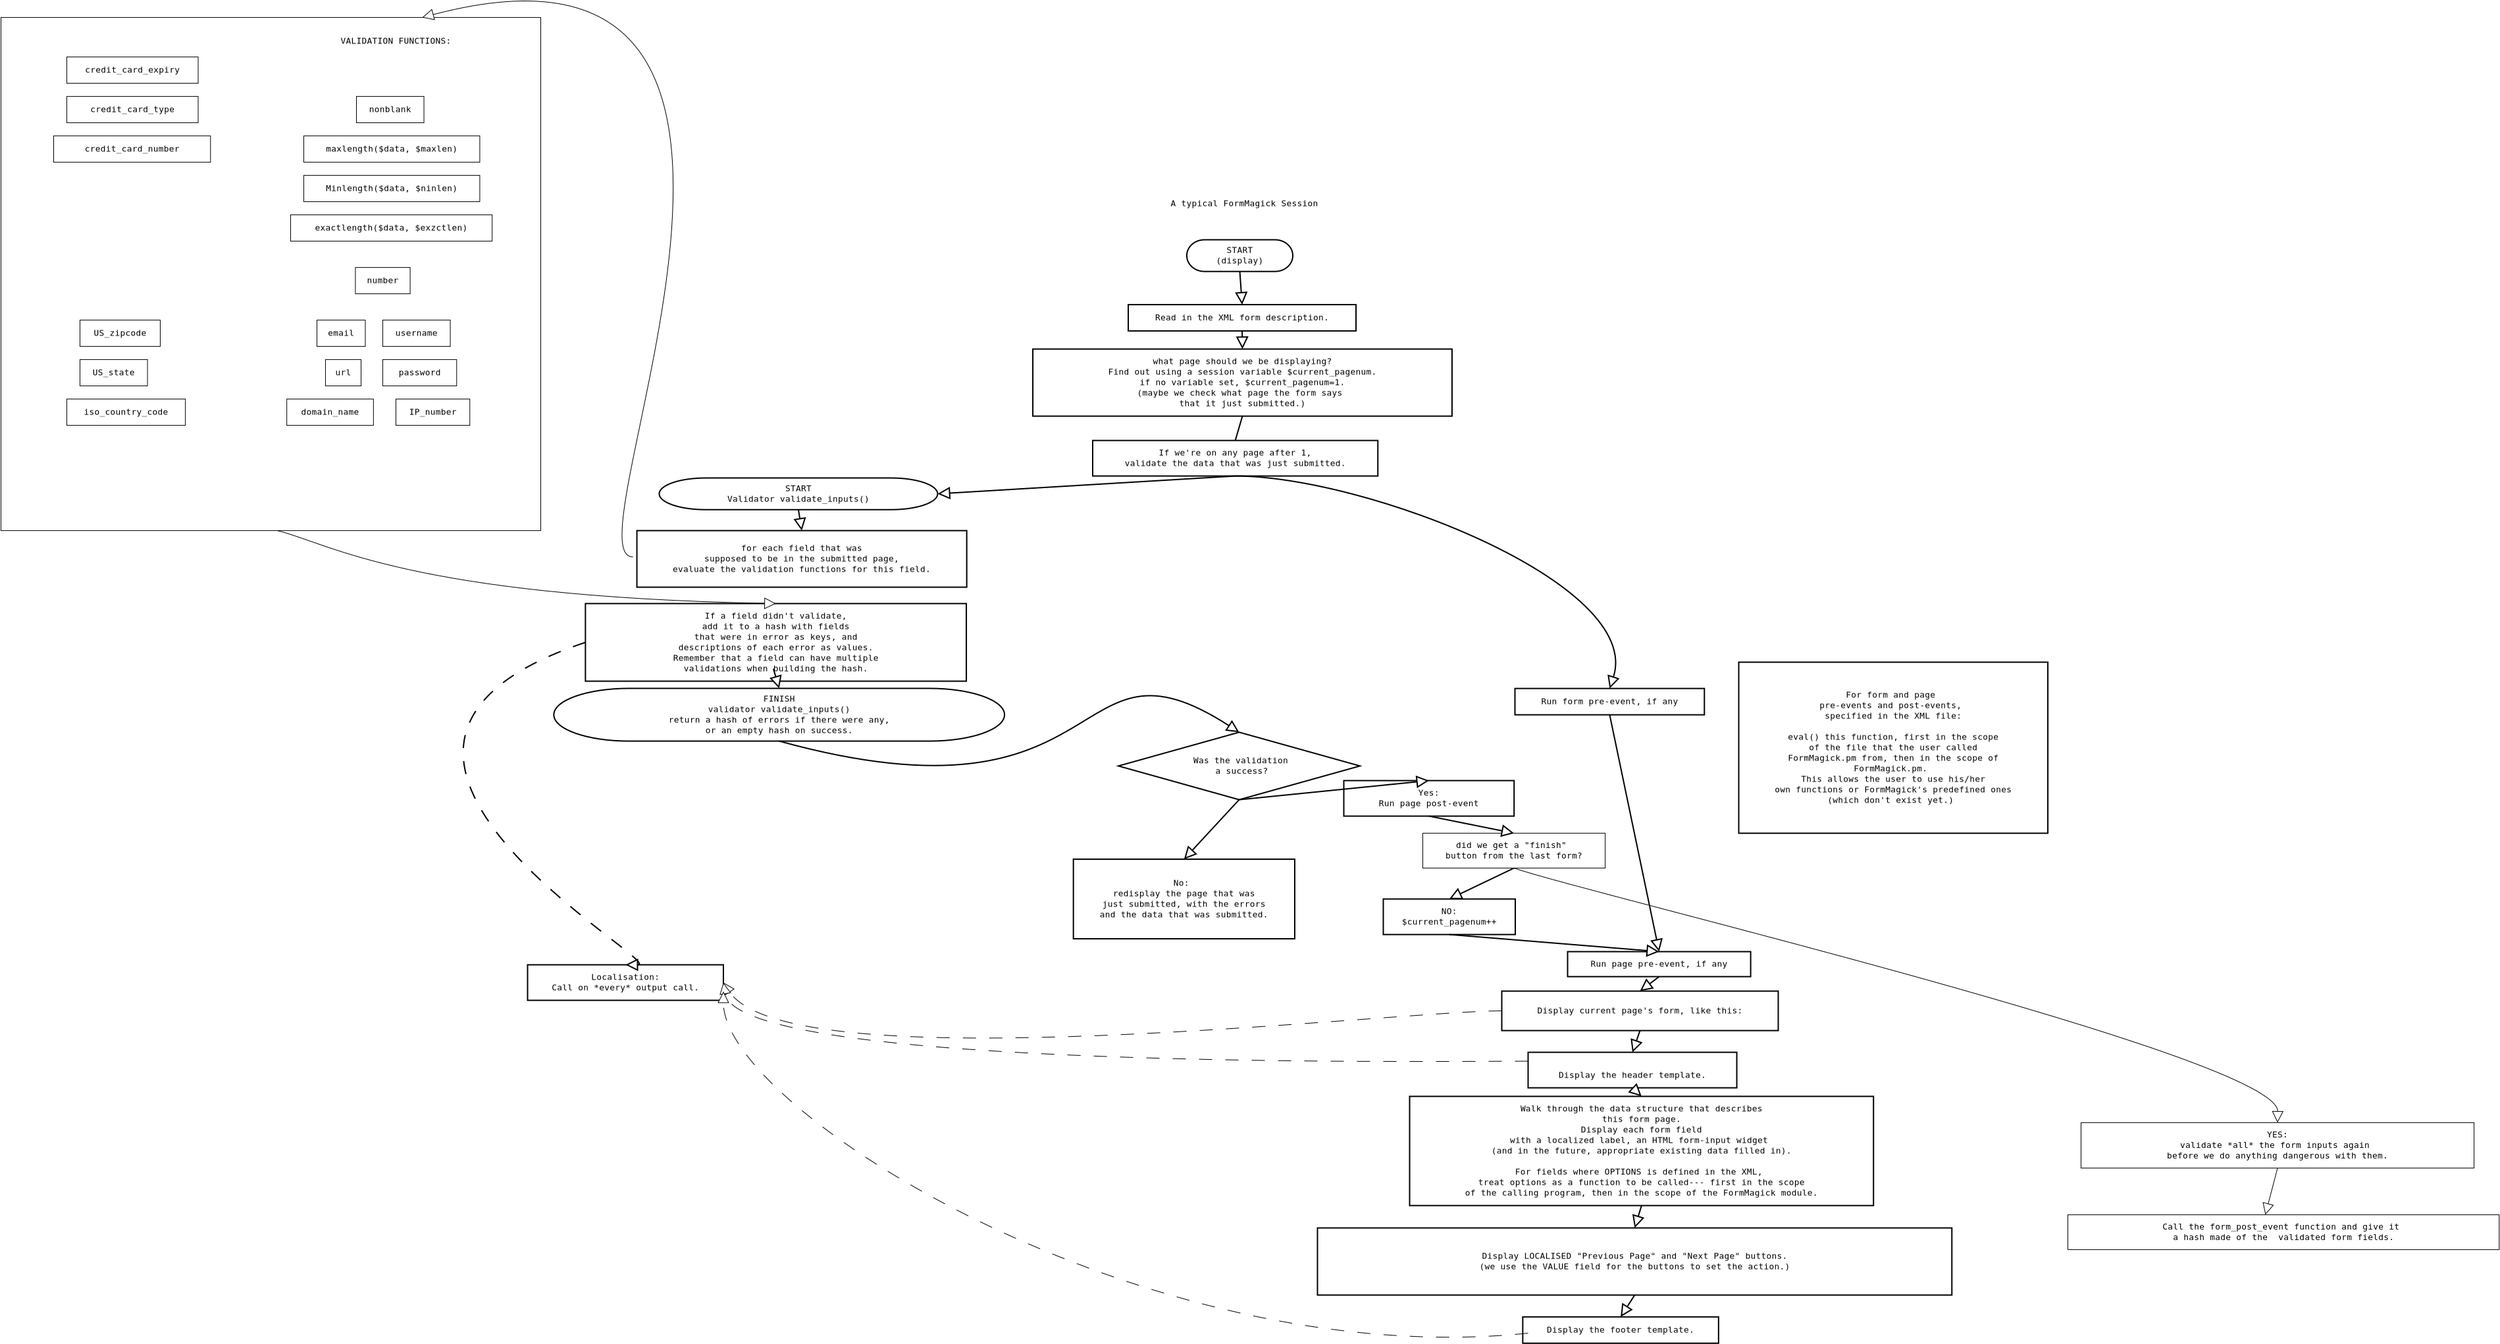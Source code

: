 <?xml version="1.0"?>
<diagram xmlns:dia="http://www.lysator.liu.se/~alla/dia/">
  <diagramdata>
    <attribute name="background">
      <color val="#ffffff"/>
    </attribute>
    <attribute name="paper">
      <composite type="paper">
        <attribute name="name">
          <string>#A4#</string>
        </attribute>
        <attribute name="tmargin">
          <real val="2.82"/>
        </attribute>
        <attribute name="bmargin">
          <real val="2.82"/>
        </attribute>
        <attribute name="lmargin">
          <real val="2.82"/>
        </attribute>
        <attribute name="rmargin">
          <real val="2.82"/>
        </attribute>
        <attribute name="is_portrait">
          <boolean val="true"/>
        </attribute>
        <attribute name="scaling">
          <real val="1"/>
        </attribute>
        <attribute name="fitto">
          <boolean val="false"/>
        </attribute>
      </composite>
    </attribute>
    <attribute name="grid">
      <composite type="grid">
        <attribute name="width_x">
          <real val="1"/>
        </attribute>
        <attribute name="width_y">
          <real val="1"/>
        </attribute>
        <attribute name="visible_x">
          <int val="1"/>
        </attribute>
        <attribute name="visible_y">
          <int val="1"/>
        </attribute>
      </composite>
    </attribute>
    <attribute name="guides">
      <composite type="guides">
        <attribute name="hguides"/>
        <attribute name="vguides"/>
      </composite>
    </attribute>
  </diagramdata>
  <layer name="Background" visible="true">
    <object type="Standard - Box" version="0" id="O0">
      <attribute name="obj_pos">
        <point val="-85,-19"/>
      </attribute>
      <attribute name="obj_bb">
        <rectangle val="-85.025,-19.025;-43.975,20.025"/>
      </attribute>
      <attribute name="elem_corner">
        <point val="-85,-19"/>
      </attribute>
      <attribute name="elem_width">
        <real val="41"/>
      </attribute>
      <attribute name="elem_height">
        <real val="39"/>
      </attribute>
      <attribute name="border_width">
        <real val="0.05"/>
      </attribute>
      <attribute name="show_background">
        <boolean val="true"/>
      </attribute>
    </object>
    <object type="Flowchart - Diamond" version="0" id="O1">
      <attribute name="obj_pos">
        <point val="-0.124,35.325"/>
      </attribute>
      <attribute name="obj_bb">
        <rectangle val="-0.174,35.276;18.274,40.502"/>
      </attribute>
      <attribute name="elem_corner">
        <point val="-0.124,35.325"/>
      </attribute>
      <attribute name="elem_width">
        <real val="18.348"/>
      </attribute>
      <attribute name="elem_height">
        <real val="5.127"/>
      </attribute>
      <attribute name="show_background">
        <boolean val="true"/>
      </attribute>
      <attribute name="padding">
        <real val="0.354"/>
      </attribute>
      <attribute name="text">
        <composite type="text">
          <attribute name="string">
            <string>#Was the validation
 a success?#</string>
          </attribute>
          <attribute name="font">
            <font name="Courier"/>
          </attribute>
          <attribute name="height">
            <real val="0.8"/>
          </attribute>
          <attribute name="pos">
            <point val="9.05,37.684"/>
          </attribute>
          <attribute name="color">
            <color val="#000000"/>
          </attribute>
          <attribute name="alignment">
            <enum val="1"/>
          </attribute>
        </composite>
      </attribute>
    </object>
    <object type="Standard - Text" version="0" id="O2">
      <attribute name="obj_pos">
        <point val="9.45,-4.65"/>
      </attribute>
      <attribute name="obj_bb">
        <rectangle val="2.563,-5.245;16.337,-4.445"/>
      </attribute>
      <attribute name="text">
        <composite type="text">
          <attribute name="string">
            <string>#A typical FormMagick Session#</string>
          </attribute>
          <attribute name="font">
            <font name="Courier"/>
          </attribute>
          <attribute name="height">
            <real val="0.8"/>
          </attribute>
          <attribute name="pos">
            <point val="9.45,-4.65"/>
          </attribute>
          <attribute name="color">
            <color val="#000000"/>
          </attribute>
          <attribute name="alignment">
            <enum val="1"/>
          </attribute>
        </composite>
      </attribute>
    </object>
    <object type="Flowchart - Terminal" version="0" id="O3">
      <attribute name="obj_pos">
        <point val="5.072,-2.104"/>
      </attribute>
      <attribute name="obj_bb">
        <rectangle val="5.022,-2.154;13.178,0.354"/>
      </attribute>
      <attribute name="elem_corner">
        <point val="5.072,-2.104"/>
      </attribute>
      <attribute name="elem_width">
        <real val="8.055"/>
      </attribute>
      <attribute name="elem_height">
        <real val="2.407"/>
      </attribute>
      <attribute name="show_background">
        <boolean val="true"/>
      </attribute>
      <attribute name="flip_horizontal">
        <boolean val="false"/>
      </attribute>
      <attribute name="flip_vertical">
        <boolean val="false"/>
      </attribute>
      <attribute name="padding">
        <real val="0.354"/>
      </attribute>
      <attribute name="text">
        <composite type="text">
          <attribute name="string">
            <string>#START
(display)#</string>
          </attribute>
          <attribute name="font">
            <font name="Courier"/>
          </attribute>
          <attribute name="height">
            <real val="0.8"/>
          </attribute>
          <attribute name="pos">
            <point val="9.1,-1.105"/>
          </attribute>
          <attribute name="color">
            <color val="#000000"/>
          </attribute>
          <attribute name="alignment">
            <enum val="1"/>
          </attribute>
        </composite>
      </attribute>
    </object>
    <object type="Flowchart - Box" version="0" id="O4">
      <attribute name="obj_pos">
        <point val="-6.621,6.2"/>
      </attribute>
      <attribute name="obj_bb">
        <rectangle val="-6.671,6.15;25.271,11.35"/>
      </attribute>
      <attribute name="elem_corner">
        <point val="-6.621,6.2"/>
      </attribute>
      <attribute name="elem_width">
        <real val="31.842"/>
      </attribute>
      <attribute name="elem_height">
        <real val="5.1"/>
      </attribute>
      <attribute name="show_background">
        <boolean val="true"/>
      </attribute>
      <attribute name="padding">
        <real val="0.5"/>
      </attribute>
      <attribute name="text">
        <composite type="text">
          <attribute name="string">
            <string>#what page should we be displaying?
Find out using a session variable $current_pagenum.
if no variable set, $current_pagenum=1.
(maybe we check what page the form says 
that it just submitted.)#</string>
          </attribute>
          <attribute name="font">
            <font name="Courier"/>
          </attribute>
          <attribute name="height">
            <real val="0.8"/>
          </attribute>
          <attribute name="pos">
            <point val="9.3,7.345"/>
          </attribute>
          <attribute name="color">
            <color val="#000000"/>
          </attribute>
          <attribute name="alignment">
            <enum val="1"/>
          </attribute>
        </composite>
      </attribute>
    </object>
    <object type="Flowchart - Box" version="0" id="O5">
      <attribute name="obj_pos">
        <point val="22,63"/>
      </attribute>
      <attribute name="obj_bb">
        <rectangle val="21.95,62.95;57.286,71.35"/>
      </attribute>
      <attribute name="elem_corner">
        <point val="22,63"/>
      </attribute>
      <attribute name="elem_width">
        <real val="35.236"/>
      </attribute>
      <attribute name="elem_height">
        <real val="8.3"/>
      </attribute>
      <attribute name="show_background">
        <boolean val="true"/>
      </attribute>
      <attribute name="padding">
        <real val="0.5"/>
      </attribute>
      <attribute name="text">
        <composite type="text">
          <attribute name="string">
            <string>#Walk through the data structure that describes
this form page.
Display each form field
with a localized label, an HTML form-input widget 
(and in the future, appropriate existing data filled in).

For fields where OPTIONS is defined in the XML, 
treat options as a function to be called--- first in the scope
of the calling program, then in the scope of the FormMagick module.#</string>
          </attribute>
          <attribute name="font">
            <font name="Courier"/>
          </attribute>
          <attribute name="height">
            <real val="0.8"/>
          </attribute>
          <attribute name="pos">
            <point val="39.618,64.145"/>
          </attribute>
          <attribute name="color">
            <color val="#000000"/>
          </attribute>
          <attribute name="alignment">
            <enum val="1"/>
          </attribute>
        </composite>
      </attribute>
    </object>
    <object type="Standard - Line" version="0" id="O6">
      <attribute name="obj_pos">
        <point val="9.3,11.3"/>
      </attribute>
      <attribute name="obj_bb">
        <rectangle val="8.706,11.25;9.35,13.2"/>
      </attribute>
      <attribute name="conn_endpoints">
        <point val="9.3,11.3"/>
        <point val="8.756,13.15"/>
      </attribute>
      <attribute name="numcp">
        <int val="1"/>
      </attribute>
      <connections>
        <connection handle="0" to="O4" connection="13"/>
        <connection handle="1" to="O7" connection="2"/>
      </connections>
    </object>
    <object type="Flowchart - Box" version="0" id="O7">
      <attribute name="obj_pos">
        <point val="-2.075,13.15"/>
      </attribute>
      <attribute name="obj_bb">
        <rectangle val="-2.125,13.1;19.637,15.9"/>
      </attribute>
      <attribute name="elem_corner">
        <point val="-2.075,13.15"/>
      </attribute>
      <attribute name="elem_width">
        <real val="21.662"/>
      </attribute>
      <attribute name="elem_height">
        <real val="2.7"/>
      </attribute>
      <attribute name="show_background">
        <boolean val="true"/>
      </attribute>
      <attribute name="padding">
        <real val="0.5"/>
      </attribute>
      <attribute name="text">
        <composite type="text">
          <attribute name="string">
            <string>#If we&apos;re on any page after 1,
validate the data that was just submitted.#</string>
          </attribute>
          <attribute name="font">
            <font name="Courier"/>
          </attribute>
          <attribute name="height">
            <real val="0.8"/>
          </attribute>
          <attribute name="pos">
            <point val="8.756,14.295"/>
          </attribute>
          <attribute name="color">
            <color val="#000000"/>
          </attribute>
          <attribute name="alignment">
            <enum val="1"/>
          </attribute>
        </composite>
      </attribute>
    </object>
    <object type="Standard - Line" version="0" id="O8">
      <attribute name="obj_pos">
        <point val="8.756,15.85"/>
      </attribute>
      <attribute name="obj_bb">
        <rectangle val="-14.705,15;9.606,18.054"/>
      </attribute>
      <attribute name="conn_endpoints">
        <point val="8.756,15.85"/>
        <point val="-13.855,17.204"/>
      </attribute>
      <attribute name="numcp">
        <int val="1"/>
      </attribute>
      <attribute name="end_arrow">
        <enum val="2"/>
      </attribute>
      <attribute name="end_arrow_length">
        <real val="0.8"/>
      </attribute>
      <attribute name="end_arrow_width">
        <real val="0.8"/>
      </attribute>
      <connections>
        <connection handle="0" to="O7" connection="13"/>
        <connection handle="1" to="O10" connection="10"/>
      </connections>
    </object>
    <object type="Flowchart - Box" version="0" id="O9">
      <attribute name="obj_pos">
        <point val="-36.697,20"/>
      </attribute>
      <attribute name="obj_bb">
        <rectangle val="-36.747,19.95;-11.592,24.35"/>
      </attribute>
      <attribute name="elem_corner">
        <point val="-36.697,20"/>
      </attribute>
      <attribute name="elem_width">
        <real val="25.055"/>
      </attribute>
      <attribute name="elem_height">
        <real val="4.3"/>
      </attribute>
      <attribute name="show_background">
        <boolean val="true"/>
      </attribute>
      <attribute name="padding">
        <real val="0.5"/>
      </attribute>
      <attribute name="text">
        <composite type="text">
          <attribute name="string">
            <string>#for each field that was
supposed to be in the submitted page,
evaluate the validation functions for this field.#</string>
          </attribute>
          <attribute name="font">
            <font name="Courier"/>
          </attribute>
          <attribute name="height">
            <real val="0.8"/>
          </attribute>
          <attribute name="pos">
            <point val="-24.169,21.545"/>
          </attribute>
          <attribute name="color">
            <color val="#000000"/>
          </attribute>
          <attribute name="alignment">
            <enum val="1"/>
          </attribute>
        </composite>
      </attribute>
    </object>
    <object type="Flowchart - Terminal" version="0" id="O10">
      <attribute name="obj_pos">
        <point val="-35,16"/>
      </attribute>
      <attribute name="obj_bb">
        <rectangle val="-35.05,15.95;-13.805,18.457"/>
      </attribute>
      <attribute name="elem_corner">
        <point val="-35,16"/>
      </attribute>
      <attribute name="elem_width">
        <real val="21.145"/>
      </attribute>
      <attribute name="elem_height">
        <real val="2.407"/>
      </attribute>
      <attribute name="show_background">
        <boolean val="true"/>
      </attribute>
      <attribute name="flip_horizontal">
        <boolean val="false"/>
      </attribute>
      <attribute name="flip_vertical">
        <boolean val="false"/>
      </attribute>
      <attribute name="padding">
        <real val="0.354"/>
      </attribute>
      <attribute name="text">
        <composite type="text">
          <attribute name="string">
            <string>#START
Validator validate_inputs()#</string>
          </attribute>
          <attribute name="font">
            <font name="Courier"/>
          </attribute>
          <attribute name="height">
            <real val="0.8"/>
          </attribute>
          <attribute name="pos">
            <point val="-24.427,16.998"/>
          </attribute>
          <attribute name="color">
            <color val="#000000"/>
          </attribute>
          <attribute name="alignment">
            <enum val="1"/>
          </attribute>
        </composite>
      </attribute>
    </object>
    <object type="Flowchart - Box" version="0" id="O11">
      <attribute name="obj_pos">
        <point val="-40.606,25.545"/>
      </attribute>
      <attribute name="obj_bb">
        <rectangle val="-40.656,25.495;-11.622,31.495"/>
      </attribute>
      <attribute name="elem_corner">
        <point val="-40.606,25.545"/>
      </attribute>
      <attribute name="elem_width">
        <real val="28.934"/>
      </attribute>
      <attribute name="elem_height">
        <real val="5.9"/>
      </attribute>
      <attribute name="show_background">
        <boolean val="true"/>
      </attribute>
      <attribute name="padding">
        <real val="0.5"/>
      </attribute>
      <attribute name="text">
        <composite type="text">
          <attribute name="string">
            <string>#If a field didn&apos;t validate,
add it to a hash with fields
that were in error as keys, and
descriptions of each error as values.
Remember that a field can have multiple
validations when building the hash.#</string>
          </attribute>
          <attribute name="font">
            <font name="Courier"/>
          </attribute>
          <attribute name="height">
            <real val="0.8"/>
          </attribute>
          <attribute name="pos">
            <point val="-26.139,26.69"/>
          </attribute>
          <attribute name="color">
            <color val="#000000"/>
          </attribute>
          <attribute name="alignment">
            <enum val="1"/>
          </attribute>
        </composite>
      </attribute>
    </object>
    <object type="Flowchart - Terminal" version="0" id="O12">
      <attribute name="obj_pos">
        <point val="-43.006,31.992"/>
      </attribute>
      <attribute name="obj_bb">
        <rectangle val="-43.056,31.942;-8.722,36.049"/>
      </attribute>
      <attribute name="elem_corner">
        <point val="-43.006,31.992"/>
      </attribute>
      <attribute name="elem_width">
        <real val="34.235"/>
      </attribute>
      <attribute name="elem_height">
        <real val="4.007"/>
      </attribute>
      <attribute name="show_background">
        <boolean val="true"/>
      </attribute>
      <attribute name="flip_horizontal">
        <boolean val="false"/>
      </attribute>
      <attribute name="flip_vertical">
        <boolean val="false"/>
      </attribute>
      <attribute name="padding">
        <real val="0.354"/>
      </attribute>
      <attribute name="text">
        <composite type="text">
          <attribute name="string">
            <string>#FINISH
validator validate_inputs()
return a hash of errors if there were any,
or an empty hash on success.#</string>
          </attribute>
          <attribute name="font">
            <font name="Courier"/>
          </attribute>
          <attribute name="height">
            <real val="0.8"/>
          </attribute>
          <attribute name="pos">
            <point val="-25.889,32.99"/>
          </attribute>
          <attribute name="color">
            <color val="#000000"/>
          </attribute>
          <attribute name="alignment">
            <enum val="1"/>
          </attribute>
        </composite>
      </attribute>
    </object>
    <object type="Standard - Line" version="0" id="O13">
      <attribute name="obj_pos">
        <point val="-24.427,18.407"/>
      </attribute>
      <attribute name="obj_bb">
        <rectangle val="-25.277,17.557;-23.319,20.85"/>
      </attribute>
      <attribute name="conn_endpoints">
        <point val="-24.427,18.407"/>
        <point val="-24.169,20"/>
      </attribute>
      <attribute name="numcp">
        <int val="1"/>
      </attribute>
      <attribute name="end_arrow">
        <enum val="2"/>
      </attribute>
      <attribute name="end_arrow_length">
        <real val="0.8"/>
      </attribute>
      <attribute name="end_arrow_width">
        <real val="0.8"/>
      </attribute>
      <connections>
        <connection handle="0" to="O10" connection="14"/>
        <connection handle="1" to="O9" connection="2"/>
      </connections>
    </object>
    <object type="Standard - Line" version="0" id="O14">
      <attribute name="obj_pos">
        <point val="-26.327,30.499"/>
      </attribute>
      <attribute name="obj_bb">
        <rectangle val="-27.177,29.649;-25.039,32.842"/>
      </attribute>
      <attribute name="conn_endpoints">
        <point val="-26.327,30.499"/>
        <point val="-25.889,31.992"/>
      </attribute>
      <attribute name="numcp">
        <int val="1"/>
      </attribute>
      <attribute name="end_arrow">
        <enum val="2"/>
      </attribute>
      <attribute name="end_arrow_length">
        <real val="0.8"/>
      </attribute>
      <attribute name="end_arrow_width">
        <real val="0.8"/>
      </attribute>
      <connections>
        <connection handle="1" to="O12" connection="2"/>
      </connections>
    </object>
    <object type="Standard - BezierLine" version="0" id="O15">
      <attribute name="obj_pos">
        <point val="-25.889,35.999"/>
      </attribute>
      <attribute name="obj_bb">
        <rectangle val="-26.739,25.931;9.9,43.999"/>
      </attribute>
      <attribute name="bez_points">
        <point val="-25.889,35.999"/>
        <point val="0.044,43.149"/>
        <point val="-4.171,26.782"/>
        <point val="9.05,35.325"/>
      </attribute>
      <attribute name="corner_types">
        <enum val="0"/>
        <enum val="0"/>
      </attribute>
      <attribute name="end_arrow">
        <enum val="2"/>
      </attribute>
      <attribute name="end_arrow_length">
        <real val="0.8"/>
      </attribute>
      <attribute name="end_arrow_width">
        <real val="0.8"/>
      </attribute>
      <connections>
        <connection handle="0" to="O12" connection="14"/>
        <connection handle="3" to="O1" connection="0"/>
      </connections>
    </object>
    <object type="Standard - Line" version="0" id="O16">
      <attribute name="obj_pos">
        <point val="9.05,40.452"/>
      </attribute>
      <attribute name="obj_bb">
        <rectangle val="4.016,39.602;9.9,45.823"/>
      </attribute>
      <attribute name="conn_endpoints">
        <point val="9.05,40.452"/>
        <point val="4.866,44.973"/>
      </attribute>
      <attribute name="numcp">
        <int val="1"/>
      </attribute>
      <attribute name="end_arrow">
        <enum val="2"/>
      </attribute>
      <attribute name="end_arrow_length">
        <real val="0.8"/>
      </attribute>
      <attribute name="end_arrow_width">
        <real val="0.8"/>
      </attribute>
      <connections>
        <connection handle="0" to="O1" connection="8"/>
        <connection handle="1" to="O17" connection="2"/>
      </connections>
    </object>
    <object type="Flowchart - Box" version="0" id="O17">
      <attribute name="obj_pos">
        <point val="-3.541,44.973"/>
      </attribute>
      <attribute name="obj_bb">
        <rectangle val="-3.591,44.923;13.322,51.073"/>
      </attribute>
      <attribute name="elem_corner">
        <point val="-3.541,44.973"/>
      </attribute>
      <attribute name="elem_width">
        <real val="16.814"/>
      </attribute>
      <attribute name="elem_height">
        <real val="6.05"/>
      </attribute>
      <attribute name="show_background">
        <boolean val="true"/>
      </attribute>
      <attribute name="padding">
        <real val="0.5"/>
      </attribute>
      <attribute name="text">
        <composite type="text">
          <attribute name="string">
            <string>#No: 
redisplay the page that was
just submitted, with the errors
and the data that was submitted.#</string>
          </attribute>
          <attribute name="font">
            <font name="Courier"/>
          </attribute>
          <attribute name="height">
            <real val="0.8"/>
          </attribute>
          <attribute name="pos">
            <point val="4.866,46.993"/>
          </attribute>
          <attribute name="color">
            <color val="#000000"/>
          </attribute>
          <attribute name="alignment">
            <enum val="1"/>
          </attribute>
        </composite>
      </attribute>
    </object>
    <object type="Flowchart - Box" version="0" id="O18">
      <attribute name="obj_pos">
        <point val="17,39"/>
      </attribute>
      <attribute name="obj_bb">
        <rectangle val="16.95,38.95;29.985,41.75"/>
      </attribute>
      <attribute name="elem_corner">
        <point val="17,39"/>
      </attribute>
      <attribute name="elem_width">
        <real val="12.935"/>
      </attribute>
      <attribute name="elem_height">
        <real val="2.7"/>
      </attribute>
      <attribute name="show_background">
        <boolean val="true"/>
      </attribute>
      <attribute name="padding">
        <real val="0.5"/>
      </attribute>
      <attribute name="text">
        <composite type="text">
          <attribute name="string">
            <string>#Yes:
Run page post-event#</string>
          </attribute>
          <attribute name="font">
            <font name="Courier"/>
          </attribute>
          <attribute name="height">
            <real val="0.8"/>
          </attribute>
          <attribute name="pos">
            <point val="23.468,40.145"/>
          </attribute>
          <attribute name="color">
            <color val="#000000"/>
          </attribute>
          <attribute name="alignment">
            <enum val="1"/>
          </attribute>
        </composite>
      </attribute>
    </object>
    <object type="Flowchart - Box" version="0" id="O19">
      <attribute name="obj_pos">
        <point val="29,55"/>
      </attribute>
      <attribute name="obj_bb">
        <rectangle val="28.95,54.95;50.05,58.05"/>
      </attribute>
      <attribute name="elem_corner">
        <point val="29,55"/>
      </attribute>
      <attribute name="elem_width">
        <real val="21"/>
      </attribute>
      <attribute name="elem_height">
        <real val="3"/>
      </attribute>
      <attribute name="show_background">
        <boolean val="true"/>
      </attribute>
      <attribute name="padding">
        <real val="0.5"/>
      </attribute>
      <attribute name="text">
        <composite type="text">
          <attribute name="string">
            <string>#Display current page&apos;s form, like this:#</string>
          </attribute>
          <attribute name="font">
            <font name="Courier"/>
          </attribute>
          <attribute name="height">
            <real val="0.8"/>
          </attribute>
          <attribute name="pos">
            <point val="39.5,56.695"/>
          </attribute>
          <attribute name="color">
            <color val="#000000"/>
          </attribute>
          <attribute name="alignment">
            <enum val="1"/>
          </attribute>
        </composite>
      </attribute>
    </object>
    <object type="Standard - Line" version="0" id="O20">
      <attribute name="obj_pos">
        <point val="9.05,40.452"/>
      </attribute>
      <attribute name="obj_bb">
        <rectangle val="8.2,38.15;24.318,41.302"/>
      </attribute>
      <attribute name="conn_endpoints">
        <point val="9.05,40.452"/>
        <point val="23.468,39"/>
      </attribute>
      <attribute name="numcp">
        <int val="1"/>
      </attribute>
      <attribute name="end_arrow">
        <enum val="2"/>
      </attribute>
      <attribute name="end_arrow_length">
        <real val="0.8"/>
      </attribute>
      <attribute name="end_arrow_width">
        <real val="0.8"/>
      </attribute>
      <connections>
        <connection handle="0" to="O1" connection="8"/>
        <connection handle="1" to="O18" connection="2"/>
      </connections>
    </object>
    <object type="Flowchart - Box" version="0" id="O21">
      <attribute name="obj_pos">
        <point val="0.629,2.825"/>
      </attribute>
      <attribute name="obj_bb">
        <rectangle val="0.579,2.775;17.977,4.875"/>
      </attribute>
      <attribute name="elem_corner">
        <point val="0.629,2.825"/>
      </attribute>
      <attribute name="elem_width">
        <real val="17.298"/>
      </attribute>
      <attribute name="elem_height">
        <real val="2"/>
      </attribute>
      <attribute name="show_background">
        <boolean val="true"/>
      </attribute>
      <attribute name="padding">
        <real val="0.5"/>
      </attribute>
      <attribute name="text">
        <composite type="text">
          <attribute name="string">
            <string>#Read in the XML form description.#</string>
          </attribute>
          <attribute name="font">
            <font name="Courier"/>
          </attribute>
          <attribute name="height">
            <real val="0.8"/>
          </attribute>
          <attribute name="pos">
            <point val="9.278,4.02"/>
          </attribute>
          <attribute name="color">
            <color val="#000000"/>
          </attribute>
          <attribute name="alignment">
            <enum val="1"/>
          </attribute>
        </composite>
      </attribute>
    </object>
    <object type="Standard - Line" version="0" id="O22">
      <attribute name="obj_pos">
        <point val="9.1,0.304"/>
      </attribute>
      <attribute name="obj_bb">
        <rectangle val="8.25,-0.546;10.128,3.675"/>
      </attribute>
      <attribute name="conn_endpoints">
        <point val="9.1,0.304"/>
        <point val="9.278,2.825"/>
      </attribute>
      <attribute name="numcp">
        <int val="1"/>
      </attribute>
      <attribute name="end_arrow">
        <enum val="2"/>
      </attribute>
      <attribute name="end_arrow_length">
        <real val="0.8"/>
      </attribute>
      <attribute name="end_arrow_width">
        <real val="0.8"/>
      </attribute>
      <connections>
        <connection handle="0" to="O3" connection="14"/>
        <connection handle="1" to="O21" connection="2"/>
      </connections>
    </object>
    <object type="Standard - Line" version="0" id="O23">
      <attribute name="obj_pos">
        <point val="9.278,4.825"/>
      </attribute>
      <attribute name="obj_bb">
        <rectangle val="8.428,3.975;10.15,7.05"/>
      </attribute>
      <attribute name="conn_endpoints">
        <point val="9.278,4.825"/>
        <point val="9.3,6.2"/>
      </attribute>
      <attribute name="numcp">
        <int val="1"/>
      </attribute>
      <attribute name="end_arrow">
        <enum val="2"/>
      </attribute>
      <attribute name="end_arrow_length">
        <real val="0.8"/>
      </attribute>
      <attribute name="end_arrow_width">
        <real val="0.8"/>
      </attribute>
      <connections>
        <connection handle="0" to="O21" connection="13"/>
        <connection handle="1" to="O4" connection="2"/>
      </connections>
    </object>
    <object type="Standard - BezierLine" version="0" id="O24">
      <attribute name="obj_pos">
        <point val="8.756,15.85"/>
      </attribute>
      <attribute name="obj_bb">
        <rectangle val="7.906,15;40.624,32.85"/>
      </attribute>
      <attribute name="bez_points">
        <point val="8.756,15.85"/>
        <point val="18.624,15.85"/>
        <point val="39.774,24.036"/>
        <point val="37.195,32"/>
      </attribute>
      <attribute name="corner_types">
        <enum val="0"/>
        <enum val="0"/>
      </attribute>
      <attribute name="end_arrow">
        <enum val="2"/>
      </attribute>
      <attribute name="end_arrow_length">
        <real val="0.8"/>
      </attribute>
      <attribute name="end_arrow_width">
        <real val="0.8"/>
      </attribute>
      <connections>
        <connection handle="0" to="O7" connection="13"/>
        <connection handle="3" to="O65" connection="2"/>
      </connections>
    </object>
    <object type="Standard - Line" version="0" id="O25">
      <attribute name="obj_pos">
        <point val="39.5,58"/>
      </attribute>
      <attribute name="obj_bb">
        <rectangle val="38.076,57.15;40.35,60.5"/>
      </attribute>
      <attribute name="conn_endpoints">
        <point val="39.5,58"/>
        <point val="38.926,59.65"/>
      </attribute>
      <attribute name="numcp">
        <int val="1"/>
      </attribute>
      <attribute name="end_arrow">
        <enum val="2"/>
      </attribute>
      <attribute name="end_arrow_length">
        <real val="0.8"/>
      </attribute>
      <attribute name="end_arrow_width">
        <real val="0.8"/>
      </attribute>
      <connections>
        <connection handle="0" to="O19" connection="13"/>
        <connection handle="1" to="O26" connection="2"/>
      </connections>
    </object>
    <object type="Flowchart - Box" version="0" id="O26">
      <attribute name="obj_pos">
        <point val="31,59.65"/>
      </attribute>
      <attribute name="obj_bb">
        <rectangle val="30.95,59.6;46.902,62.4"/>
      </attribute>
      <attribute name="elem_corner">
        <point val="31,59.65"/>
      </attribute>
      <attribute name="elem_width">
        <real val="15.852"/>
      </attribute>
      <attribute name="elem_height">
        <real val="2.7"/>
      </attribute>
      <attribute name="show_background">
        <boolean val="true"/>
      </attribute>
      <attribute name="padding">
        <real val="0.5"/>
      </attribute>
      <attribute name="text">
        <composite type="text">
          <attribute name="string">
            <string>#
Display the header template.#</string>
          </attribute>
          <attribute name="font">
            <font name="Courier"/>
          </attribute>
          <attribute name="height">
            <real val="0.8"/>
          </attribute>
          <attribute name="pos">
            <point val="38.926,60.795"/>
          </attribute>
          <attribute name="color">
            <color val="#000000"/>
          </attribute>
          <attribute name="alignment">
            <enum val="1"/>
          </attribute>
        </composite>
      </attribute>
    </object>
    <object type="Flowchart - Box" version="0" id="O27">
      <attribute name="obj_pos">
        <point val="30.593,79.761"/>
      </attribute>
      <attribute name="obj_bb">
        <rectangle val="30.543,79.711;45.518,81.811"/>
      </attribute>
      <attribute name="elem_corner">
        <point val="30.593,79.761"/>
      </attribute>
      <attribute name="elem_width">
        <real val="14.874"/>
      </attribute>
      <attribute name="elem_height">
        <real val="2"/>
      </attribute>
      <attribute name="show_background">
        <boolean val="true"/>
      </attribute>
      <attribute name="padding">
        <real val="0.5"/>
      </attribute>
      <attribute name="text">
        <composite type="text">
          <attribute name="string">
            <string>#Display the footer template.#</string>
          </attribute>
          <attribute name="font">
            <font name="Courier"/>
          </attribute>
          <attribute name="height">
            <real val="0.8"/>
          </attribute>
          <attribute name="pos">
            <point val="38.031,80.956"/>
          </attribute>
          <attribute name="color">
            <color val="#000000"/>
          </attribute>
          <attribute name="alignment">
            <enum val="1"/>
          </attribute>
        </composite>
      </attribute>
    </object>
    <object type="Standard - Line" version="0" id="O28">
      <attribute name="obj_pos">
        <point val="38.926,62.35"/>
      </attribute>
      <attribute name="obj_bb">
        <rectangle val="38.076,61.5;40.468,63.85"/>
      </attribute>
      <attribute name="conn_endpoints">
        <point val="38.926,62.35"/>
        <point val="39.618,63"/>
      </attribute>
      <attribute name="numcp">
        <int val="1"/>
      </attribute>
      <attribute name="end_arrow">
        <enum val="2"/>
      </attribute>
      <attribute name="end_arrow_length">
        <real val="0.8"/>
      </attribute>
      <attribute name="end_arrow_width">
        <real val="0.8"/>
      </attribute>
      <connections>
        <connection handle="0" to="O26" connection="13"/>
        <connection handle="1" to="O5" connection="2"/>
      </connections>
    </object>
    <object type="Standard - Line" version="0" id="O29">
      <attribute name="obj_pos">
        <point val="39.618,71.3"/>
      </attribute>
      <attribute name="obj_bb">
        <rectangle val="38.245,70.45;40.468,73.85"/>
      </attribute>
      <attribute name="conn_endpoints">
        <point val="39.618,71.3"/>
        <point val="39.095,73"/>
      </attribute>
      <attribute name="numcp">
        <int val="1"/>
      </attribute>
      <attribute name="end_arrow">
        <enum val="2"/>
      </attribute>
      <attribute name="end_arrow_length">
        <real val="0.8"/>
      </attribute>
      <attribute name="end_arrow_width">
        <real val="0.8"/>
      </attribute>
      <connections>
        <connection handle="0" to="O5" connection="13"/>
        <connection handle="1" to="O30" connection="2"/>
      </connections>
    </object>
    <object type="Flowchart - Box" version="0" id="O30">
      <attribute name="obj_pos">
        <point val="15,73"/>
      </attribute>
      <attribute name="obj_bb">
        <rectangle val="14.95,72.95;63.239,78.15"/>
      </attribute>
      <attribute name="elem_corner">
        <point val="15,73"/>
      </attribute>
      <attribute name="elem_width">
        <real val="48.189"/>
      </attribute>
      <attribute name="elem_height">
        <real val="5.1"/>
      </attribute>
      <attribute name="show_background">
        <boolean val="true"/>
      </attribute>
      <attribute name="padding">
        <real val="0.5"/>
      </attribute>
      <attribute name="text">
        <composite type="text">
          <attribute name="string">
            <string>#Display LOCALISED &quot;Previous Page&quot; and &quot;Next Page&quot; buttons.
(we use the VALUE field for the buttons to set the action.)#</string>
          </attribute>
          <attribute name="font">
            <font name="Courier"/>
          </attribute>
          <attribute name="height">
            <real val="0.8"/>
          </attribute>
          <attribute name="pos">
            <point val="39.095,75.345"/>
          </attribute>
          <attribute name="color">
            <color val="#000000"/>
          </attribute>
          <attribute name="alignment">
            <enum val="1"/>
          </attribute>
        </composite>
      </attribute>
    </object>
    <object type="Standard - Line" version="0" id="O31">
      <attribute name="obj_pos">
        <point val="39.095,78.1"/>
      </attribute>
      <attribute name="obj_bb">
        <rectangle val="37.181,77.25;39.945,80.611"/>
      </attribute>
      <attribute name="conn_endpoints">
        <point val="39.095,78.1"/>
        <point val="38.031,79.761"/>
      </attribute>
      <attribute name="numcp">
        <int val="1"/>
      </attribute>
      <attribute name="end_arrow">
        <enum val="2"/>
      </attribute>
      <attribute name="end_arrow_length">
        <real val="0.8"/>
      </attribute>
      <attribute name="end_arrow_width">
        <real val="0.8"/>
      </attribute>
      <connections>
        <connection handle="0" to="O30" connection="13"/>
        <connection handle="1" to="O27" connection="2"/>
      </connections>
    </object>
    <object type="Flowchart - Box" version="0" id="O32">
      <attribute name="obj_pos">
        <point val="-45,53"/>
      </attribute>
      <attribute name="obj_bb">
        <rectangle val="-45.05,52.95;-30.076,55.75"/>
      </attribute>
      <attribute name="elem_corner">
        <point val="-45,53"/>
      </attribute>
      <attribute name="elem_width">
        <real val="14.874"/>
      </attribute>
      <attribute name="elem_height">
        <real val="2.7"/>
      </attribute>
      <attribute name="show_background">
        <boolean val="true"/>
      </attribute>
      <attribute name="padding">
        <real val="0.5"/>
      </attribute>
      <attribute name="text">
        <composite type="text">
          <attribute name="string">
            <string>#Localisation:
Call on *every* output call.#</string>
          </attribute>
          <attribute name="font">
            <font name="Courier"/>
          </attribute>
          <attribute name="height">
            <real val="0.8"/>
          </attribute>
          <attribute name="pos">
            <point val="-37.563,54.145"/>
          </attribute>
          <attribute name="color">
            <color val="#000000"/>
          </attribute>
          <attribute name="alignment">
            <enum val="1"/>
          </attribute>
        </composite>
      </attribute>
    </object>
    <object type="Standard - Text" version="0" id="O33">
      <attribute name="obj_pos">
        <point val="-30.126,55.7"/>
      </attribute>
      <attribute name="obj_bb">
        <rectangle val="-30.126,55.105;-30.126,55.905"/>
      </attribute>
      <attribute name="text">
        <composite type="text">
          <attribute name="string">
            <string>##</string>
          </attribute>
          <attribute name="font">
            <font name="Courier"/>
          </attribute>
          <attribute name="height">
            <real val="0.8"/>
          </attribute>
          <attribute name="pos">
            <point val="-30.126,55.7"/>
          </attribute>
          <attribute name="color">
            <color val="#000000"/>
          </attribute>
          <attribute name="alignment">
            <enum val="1"/>
          </attribute>
        </composite>
      </attribute>
      <connections>
        <connection handle="0" to="O32" connection="15"/>
      </connections>
    </object>
    <object type="Standard - Text" version="0" id="O34">
      <attribute name="obj_pos">
        <point val="-20,1"/>
      </attribute>
      <attribute name="obj_bb">
        <rectangle val="-20,0.405;-20,1.205"/>
      </attribute>
      <attribute name="text">
        <composite type="text">
          <attribute name="string">
            <string>##</string>
          </attribute>
          <attribute name="font">
            <font name="Courier"/>
          </attribute>
          <attribute name="height">
            <real val="0.8"/>
          </attribute>
          <attribute name="pos">
            <point val="-20,1"/>
          </attribute>
          <attribute name="color">
            <color val="#000000"/>
          </attribute>
          <attribute name="alignment">
            <enum val="1"/>
          </attribute>
        </composite>
      </attribute>
    </object>
    <object type="Standard - BezierLine" version="0" id="O35">
      <attribute name="obj_pos">
        <point val="-40.606,28.495"/>
      </attribute>
      <attribute name="obj_bb">
        <rectangle val="-65.456,27.645;-33.351,53.85"/>
      </attribute>
      <attribute name="bez_points">
        <point val="-40.606,28.495"/>
        <point val="-64.606,36.495"/>
        <point val="-34.201,53"/>
        <point val="-37.563,53"/>
      </attribute>
      <attribute name="corner_types">
        <enum val="0"/>
        <enum val="0"/>
      </attribute>
      <attribute name="line_style">
        <enum val="1"/>
      </attribute>
      <attribute name="end_arrow">
        <enum val="2"/>
      </attribute>
      <attribute name="end_arrow_length">
        <real val="0.8"/>
      </attribute>
      <attribute name="end_arrow_width">
        <real val="0.8"/>
      </attribute>
      <connections>
        <connection handle="0" to="O11" connection="7"/>
        <connection handle="3" to="O32" connection="2"/>
      </connections>
    </object>
    <object type="Standard - BezierLine" version="0" id="O36">
      <attribute name="obj_pos">
        <point val="29,56.5"/>
      </attribute>
      <attribute name="obj_bb">
        <rectangle val="-30.951,53.525;29.825,62.825"/>
      </attribute>
      <attribute name="bez_points">
        <point val="29,56.5"/>
        <point val="20.7,56.5"/>
        <point val="-25,62"/>
        <point val="-30.126,54.35"/>
      </attribute>
      <attribute name="corner_types">
        <enum val="0"/>
        <enum val="0"/>
      </attribute>
      <attribute name="line_width">
        <real val="0.05"/>
      </attribute>
      <attribute name="line_style">
        <enum val="1"/>
      </attribute>
      <attribute name="end_arrow">
        <enum val="2"/>
      </attribute>
      <attribute name="end_arrow_length">
        <real val="0.8"/>
      </attribute>
      <attribute name="end_arrow_width">
        <real val="0.8"/>
      </attribute>
      <connections>
        <connection handle="0" to="O19" connection="7"/>
        <connection handle="3" to="O32" connection="8"/>
      </connections>
    </object>
    <object type="Standard - BezierLine" version="0" id="O37">
      <attribute name="obj_pos">
        <point val="31,60.325"/>
      </attribute>
      <attribute name="obj_bb">
        <rectangle val="-30.951,53.525;31.825,61.825"/>
      </attribute>
      <attribute name="bez_points">
        <point val="31,60.325"/>
        <point val="23.364,60.325"/>
        <point val="-29,61"/>
        <point val="-30.126,54.35"/>
      </attribute>
      <attribute name="corner_types">
        <enum val="0"/>
        <enum val="0"/>
      </attribute>
      <attribute name="line_width">
        <real val="0.05"/>
      </attribute>
      <attribute name="line_style">
        <enum val="1"/>
      </attribute>
      <attribute name="end_arrow">
        <enum val="2"/>
      </attribute>
      <attribute name="end_arrow_length">
        <real val="0.8"/>
      </attribute>
      <attribute name="end_arrow_width">
        <real val="0.8"/>
      </attribute>
      <connections>
        <connection handle="0" to="O26" connection="5"/>
        <connection handle="3" to="O32" connection="8"/>
      </connections>
    </object>
    <object type="Standard - BezierLine" version="0" id="O38">
      <attribute name="obj_pos">
        <point val="31,81"/>
      </attribute>
      <attribute name="obj_bb">
        <rectangle val="-30.951,54.2;31.825,84.825"/>
      </attribute>
      <attribute name="bez_points">
        <point val="31,81"/>
        <point val="2,84"/>
        <point val="-30.126,64.025"/>
        <point val="-30.126,55.025"/>
      </attribute>
      <attribute name="corner_types">
        <enum val="0"/>
        <enum val="0"/>
      </attribute>
      <attribute name="line_width">
        <real val="0.05"/>
      </attribute>
      <attribute name="line_style">
        <enum val="1"/>
      </attribute>
      <attribute name="end_arrow">
        <enum val="2"/>
      </attribute>
      <attribute name="end_arrow_length">
        <real val="0.8"/>
      </attribute>
      <attribute name="end_arrow_width">
        <real val="0.8"/>
      </attribute>
      <connections>
        <connection handle="3" to="O32" connection="10"/>
      </connections>
    </object>
    <object type="Standard - Text" version="0" id="O39">
      <attribute name="obj_pos">
        <point val="-55,-17"/>
      </attribute>
      <attribute name="obj_bb">
        <rectangle val="-60.19,-17.595;-49.81,-16.795"/>
      </attribute>
      <attribute name="text">
        <composite type="text">
          <attribute name="string">
            <string>#VALIDATION FUNCTIONS:#</string>
          </attribute>
          <attribute name="font">
            <font name="Courier"/>
          </attribute>
          <attribute name="height">
            <real val="0.8"/>
          </attribute>
          <attribute name="pos">
            <point val="-55,-17"/>
          </attribute>
          <attribute name="color">
            <color val="#000000"/>
          </attribute>
          <attribute name="alignment">
            <enum val="1"/>
          </attribute>
        </composite>
      </attribute>
    </object>
    <object type="Standard - BezierLine" version="0" id="O40">
      <attribute name="obj_pos">
        <point val="-37,22"/>
      </attribute>
      <attribute name="obj_bb">
        <rectangle val="-53.825,-28.825;-18.175,22.825"/>
      </attribute>
      <attribute name="bez_points">
        <point val="-37,22"/>
        <point val="-42.312,22"/>
        <point val="-19,-28"/>
        <point val="-53,-19"/>
      </attribute>
      <attribute name="corner_types">
        <enum val="0"/>
        <enum val="0"/>
      </attribute>
      <attribute name="line_width">
        <real val="0.05"/>
      </attribute>
      <attribute name="end_arrow">
        <enum val="2"/>
      </attribute>
      <attribute name="end_arrow_length">
        <real val="0.8"/>
      </attribute>
      <attribute name="end_arrow_width">
        <real val="0.8"/>
      </attribute>
    </object>
    <object type="Standard - BezierLine" version="0" id="O41">
      <attribute name="obj_pos">
        <point val="-64,20"/>
      </attribute>
      <attribute name="obj_bb">
        <rectangle val="-64.825,19.175;-25.314,26.37"/>
      </attribute>
      <attribute name="bez_points">
        <point val="-64,20"/>
        <point val="-60,21"/>
        <point val="-54,25"/>
        <point val="-26.139,25.545"/>
      </attribute>
      <attribute name="corner_types">
        <enum val="0"/>
        <enum val="0"/>
      </attribute>
      <attribute name="line_width">
        <real val="0.05"/>
      </attribute>
      <attribute name="end_arrow">
        <enum val="2"/>
      </attribute>
      <attribute name="end_arrow_length">
        <real val="0.8"/>
      </attribute>
      <attribute name="end_arrow_width">
        <real val="0.8"/>
      </attribute>
      <connections>
        <connection handle="3" to="O11" connection="2"/>
      </connections>
    </object>
    <object type="Flowchart - Box" version="0" id="O42">
      <attribute name="obj_pos">
        <point val="-62,-10"/>
      </attribute>
      <attribute name="obj_bb">
        <rectangle val="-62.025,-10.025;-48.605,-7.975"/>
      </attribute>
      <attribute name="elem_corner">
        <point val="-62,-10"/>
      </attribute>
      <attribute name="elem_width">
        <real val="13.37"/>
      </attribute>
      <attribute name="elem_height">
        <real val="2"/>
      </attribute>
      <attribute name="border_width">
        <real val="0.05"/>
      </attribute>
      <attribute name="show_background">
        <boolean val="true"/>
      </attribute>
      <attribute name="padding">
        <real val="0.5"/>
      </attribute>
      <attribute name="text">
        <composite type="text">
          <attribute name="string">
            <string>#maxlength($data, $maxlen)#</string>
          </attribute>
          <attribute name="font">
            <font name="Courier"/>
          </attribute>
          <attribute name="height">
            <real val="0.8"/>
          </attribute>
          <attribute name="pos">
            <point val="-55.315,-8.805"/>
          </attribute>
          <attribute name="color">
            <color val="#000000"/>
          </attribute>
          <attribute name="alignment">
            <enum val="1"/>
          </attribute>
        </composite>
      </attribute>
    </object>
    <object type="Flowchart - Box" version="0" id="O43">
      <attribute name="obj_pos">
        <point val="-62,-7"/>
      </attribute>
      <attribute name="obj_bb">
        <rectangle val="-62.025,-7.025;-48.605,-4.975"/>
      </attribute>
      <attribute name="elem_corner">
        <point val="-62,-7"/>
      </attribute>
      <attribute name="elem_width">
        <real val="13.37"/>
      </attribute>
      <attribute name="elem_height">
        <real val="2"/>
      </attribute>
      <attribute name="border_width">
        <real val="0.05"/>
      </attribute>
      <attribute name="show_background">
        <boolean val="true"/>
      </attribute>
      <attribute name="padding">
        <real val="0.5"/>
      </attribute>
      <attribute name="text">
        <composite type="text">
          <attribute name="string">
            <string>#Minlength($data, $ninlen)#</string>
          </attribute>
          <attribute name="font">
            <font name="Courier"/>
          </attribute>
          <attribute name="height">
            <real val="0.8"/>
          </attribute>
          <attribute name="pos">
            <point val="-55.315,-5.805"/>
          </attribute>
          <attribute name="color">
            <color val="#000000"/>
          </attribute>
          <attribute name="alignment">
            <enum val="1"/>
          </attribute>
        </composite>
      </attribute>
    </object>
    <object type="Flowchart - Box" version="0" id="O44">
      <attribute name="obj_pos">
        <point val="-63,-4"/>
      </attribute>
      <attribute name="obj_bb">
        <rectangle val="-63.025,-4.025;-47.666,-1.975"/>
      </attribute>
      <attribute name="elem_corner">
        <point val="-63,-4"/>
      </attribute>
      <attribute name="elem_width">
        <real val="15.309"/>
      </attribute>
      <attribute name="elem_height">
        <real val="2"/>
      </attribute>
      <attribute name="border_width">
        <real val="0.05"/>
      </attribute>
      <attribute name="show_background">
        <boolean val="true"/>
      </attribute>
      <attribute name="padding">
        <real val="0.5"/>
      </attribute>
      <attribute name="text">
        <composite type="text">
          <attribute name="string">
            <string>#exactlength($data, $exzctlen)#</string>
          </attribute>
          <attribute name="font">
            <font name="Courier"/>
          </attribute>
          <attribute name="height">
            <real val="0.8"/>
          </attribute>
          <attribute name="pos">
            <point val="-55.345,-2.805"/>
          </attribute>
          <attribute name="color">
            <color val="#000000"/>
          </attribute>
          <attribute name="alignment">
            <enum val="1"/>
          </attribute>
        </composite>
      </attribute>
    </object>
    <object type="Flowchart - Box" version="0" id="O45">
      <attribute name="obj_pos">
        <point val="-80,-16"/>
      </attribute>
      <attribute name="obj_bb">
        <rectangle val="-80.025,-16.025;-69.999,-13.975"/>
      </attribute>
      <attribute name="elem_corner">
        <point val="-80,-16"/>
      </attribute>
      <attribute name="elem_width">
        <real val="9.976"/>
      </attribute>
      <attribute name="elem_height">
        <real val="2"/>
      </attribute>
      <attribute name="border_width">
        <real val="0.05"/>
      </attribute>
      <attribute name="show_background">
        <boolean val="true"/>
      </attribute>
      <attribute name="padding">
        <real val="0.5"/>
      </attribute>
      <attribute name="text">
        <composite type="text">
          <attribute name="string">
            <string>#credit_card_expiry#</string>
          </attribute>
          <attribute name="font">
            <font name="Courier"/>
          </attribute>
          <attribute name="height">
            <real val="0.8"/>
          </attribute>
          <attribute name="pos">
            <point val="-75.012,-14.805"/>
          </attribute>
          <attribute name="color">
            <color val="#000000"/>
          </attribute>
          <attribute name="alignment">
            <enum val="1"/>
          </attribute>
        </composite>
      </attribute>
    </object>
    <object type="Flowchart - Box" version="0" id="O46">
      <attribute name="obj_pos">
        <point val="-80,-13"/>
      </attribute>
      <attribute name="obj_bb">
        <rectangle val="-80.025,-13.025;-69.999,-10.975"/>
      </attribute>
      <attribute name="elem_corner">
        <point val="-80,-13"/>
      </attribute>
      <attribute name="elem_width">
        <real val="9.976"/>
      </attribute>
      <attribute name="elem_height">
        <real val="2"/>
      </attribute>
      <attribute name="border_width">
        <real val="0.05"/>
      </attribute>
      <attribute name="show_background">
        <boolean val="true"/>
      </attribute>
      <attribute name="padding">
        <real val="0.5"/>
      </attribute>
      <attribute name="text">
        <composite type="text">
          <attribute name="string">
            <string>#credit_card_type#</string>
          </attribute>
          <attribute name="font">
            <font name="Courier"/>
          </attribute>
          <attribute name="height">
            <real val="0.8"/>
          </attribute>
          <attribute name="pos">
            <point val="-75.012,-11.805"/>
          </attribute>
          <attribute name="color">
            <color val="#000000"/>
          </attribute>
          <attribute name="alignment">
            <enum val="1"/>
          </attribute>
        </composite>
      </attribute>
    </object>
    <object type="Flowchart - Box" version="0" id="O47">
      <attribute name="obj_pos">
        <point val="-81,-10"/>
      </attribute>
      <attribute name="obj_bb">
        <rectangle val="-81.025,-10.025;-69.059,-7.975"/>
      </attribute>
      <attribute name="elem_corner">
        <point val="-81,-10"/>
      </attribute>
      <attribute name="elem_width">
        <real val="11.916"/>
      </attribute>
      <attribute name="elem_height">
        <real val="2"/>
      </attribute>
      <attribute name="border_width">
        <real val="0.05"/>
      </attribute>
      <attribute name="show_background">
        <boolean val="true"/>
      </attribute>
      <attribute name="padding">
        <real val="0.5"/>
      </attribute>
      <attribute name="text">
        <composite type="text">
          <attribute name="string">
            <string>#credit_card_number#</string>
          </attribute>
          <attribute name="font">
            <font name="Courier"/>
          </attribute>
          <attribute name="height">
            <real val="0.8"/>
          </attribute>
          <attribute name="pos">
            <point val="-75.042,-8.805"/>
          </attribute>
          <attribute name="color">
            <color val="#000000"/>
          </attribute>
          <attribute name="alignment">
            <enum val="1"/>
          </attribute>
        </composite>
      </attribute>
    </object>
    <object type="Flowchart - Box" version="0" id="O48">
      <attribute name="obj_pos">
        <point val="-58,-13"/>
      </attribute>
      <attribute name="obj_bb">
        <rectangle val="-58.025,-13.025;-52.847,-10.975"/>
      </attribute>
      <attribute name="elem_corner">
        <point val="-58,-13"/>
      </attribute>
      <attribute name="elem_width">
        <real val="5.128"/>
      </attribute>
      <attribute name="elem_height">
        <real val="2"/>
      </attribute>
      <attribute name="border_width">
        <real val="0.05"/>
      </attribute>
      <attribute name="show_background">
        <boolean val="true"/>
      </attribute>
      <attribute name="padding">
        <real val="0.5"/>
      </attribute>
      <attribute name="text">
        <composite type="text">
          <attribute name="string">
            <string>#nonblank#</string>
          </attribute>
          <attribute name="font">
            <font name="Courier"/>
          </attribute>
          <attribute name="height">
            <real val="0.8"/>
          </attribute>
          <attribute name="pos">
            <point val="-55.436,-11.805"/>
          </attribute>
          <attribute name="color">
            <color val="#000000"/>
          </attribute>
          <attribute name="alignment">
            <enum val="1"/>
          </attribute>
        </composite>
      </attribute>
    </object>
    <object type="Flowchart - Box" version="0" id="O49">
      <attribute name="obj_pos">
        <point val="-79,4"/>
      </attribute>
      <attribute name="obj_bb">
        <rectangle val="-79.025,3.975;-72.877,6.025"/>
      </attribute>
      <attribute name="elem_corner">
        <point val="-79,4"/>
      </attribute>
      <attribute name="elem_width">
        <real val="6.098"/>
      </attribute>
      <attribute name="elem_height">
        <real val="2"/>
      </attribute>
      <attribute name="border_width">
        <real val="0.05"/>
      </attribute>
      <attribute name="show_background">
        <boolean val="true"/>
      </attribute>
      <attribute name="padding">
        <real val="0.5"/>
      </attribute>
      <attribute name="text">
        <composite type="text">
          <attribute name="string">
            <string>#US_zipcode#</string>
          </attribute>
          <attribute name="font">
            <font name="Courier"/>
          </attribute>
          <attribute name="height">
            <real val="0.8"/>
          </attribute>
          <attribute name="pos">
            <point val="-75.951,5.195"/>
          </attribute>
          <attribute name="color">
            <color val="#000000"/>
          </attribute>
          <attribute name="alignment">
            <enum val="1"/>
          </attribute>
        </composite>
      </attribute>
    </object>
    <object type="Flowchart - Box" version="0" id="O50">
      <attribute name="obj_pos">
        <point val="-79,7"/>
      </attribute>
      <attribute name="obj_bb">
        <rectangle val="-79.025,6.975;-73.847,9.025"/>
      </attribute>
      <attribute name="elem_corner">
        <point val="-79,7"/>
      </attribute>
      <attribute name="elem_width">
        <real val="5.128"/>
      </attribute>
      <attribute name="elem_height">
        <real val="2"/>
      </attribute>
      <attribute name="border_width">
        <real val="0.05"/>
      </attribute>
      <attribute name="show_background">
        <boolean val="true"/>
      </attribute>
      <attribute name="padding">
        <real val="0.5"/>
      </attribute>
      <attribute name="text">
        <composite type="text">
          <attribute name="string">
            <string>#US_state#</string>
          </attribute>
          <attribute name="font">
            <font name="Courier"/>
          </attribute>
          <attribute name="height">
            <real val="0.8"/>
          </attribute>
          <attribute name="pos">
            <point val="-76.436,8.195"/>
          </attribute>
          <attribute name="color">
            <color val="#000000"/>
          </attribute>
          <attribute name="alignment">
            <enum val="1"/>
          </attribute>
        </composite>
      </attribute>
    </object>
    <object type="Flowchart - Box" version="0" id="O51">
      <attribute name="obj_pos">
        <point val="-61,4"/>
      </attribute>
      <attribute name="obj_bb">
        <rectangle val="-61.025,3.975;-57.301,6.025"/>
      </attribute>
      <attribute name="elem_corner">
        <point val="-61,4"/>
      </attribute>
      <attribute name="elem_width">
        <real val="3.674"/>
      </attribute>
      <attribute name="elem_height">
        <real val="2"/>
      </attribute>
      <attribute name="border_width">
        <real val="0.05"/>
      </attribute>
      <attribute name="show_background">
        <boolean val="true"/>
      </attribute>
      <attribute name="padding">
        <real val="0.5"/>
      </attribute>
      <attribute name="text">
        <composite type="text">
          <attribute name="string">
            <string>#email#</string>
          </attribute>
          <attribute name="font">
            <font name="Courier"/>
          </attribute>
          <attribute name="height">
            <real val="0.8"/>
          </attribute>
          <attribute name="pos">
            <point val="-59.163,5.195"/>
          </attribute>
          <attribute name="color">
            <color val="#000000"/>
          </attribute>
          <attribute name="alignment">
            <enum val="1"/>
          </attribute>
        </composite>
      </attribute>
    </object>
    <object type="Flowchart - Box" version="0" id="O52">
      <attribute name="obj_pos">
        <point val="-60.352,7"/>
      </attribute>
      <attribute name="obj_bb">
        <rectangle val="-60.377,6.975;-57.623,9.025"/>
      </attribute>
      <attribute name="elem_corner">
        <point val="-60.352,7"/>
      </attribute>
      <attribute name="elem_width">
        <real val="2.704"/>
      </attribute>
      <attribute name="elem_height">
        <real val="2"/>
      </attribute>
      <attribute name="border_width">
        <real val="0.05"/>
      </attribute>
      <attribute name="show_background">
        <boolean val="true"/>
      </attribute>
      <attribute name="padding">
        <real val="0.5"/>
      </attribute>
      <attribute name="text">
        <composite type="text">
          <attribute name="string">
            <string>#url#</string>
          </attribute>
          <attribute name="font">
            <font name="Courier"/>
          </attribute>
          <attribute name="height">
            <real val="0.8"/>
          </attribute>
          <attribute name="pos">
            <point val="-59,8.195"/>
          </attribute>
          <attribute name="color">
            <color val="#000000"/>
          </attribute>
          <attribute name="alignment">
            <enum val="1"/>
          </attribute>
        </composite>
      </attribute>
    </object>
    <object type="Flowchart - Box" version="0" id="O53">
      <attribute name="obj_pos">
        <point val="-63.291,10"/>
      </attribute>
      <attribute name="obj_bb">
        <rectangle val="-63.316,9.975;-56.684,12.025"/>
      </attribute>
      <attribute name="elem_corner">
        <point val="-63.291,10"/>
      </attribute>
      <attribute name="elem_width">
        <real val="6.583"/>
      </attribute>
      <attribute name="elem_height">
        <real val="2"/>
      </attribute>
      <attribute name="border_width">
        <real val="0.05"/>
      </attribute>
      <attribute name="show_background">
        <boolean val="true"/>
      </attribute>
      <attribute name="padding">
        <real val="0.5"/>
      </attribute>
      <attribute name="text">
        <composite type="text">
          <attribute name="string">
            <string>#domain_name#</string>
          </attribute>
          <attribute name="font">
            <font name="Courier"/>
          </attribute>
          <attribute name="height">
            <real val="0.8"/>
          </attribute>
          <attribute name="pos">
            <point val="-60,11.195"/>
          </attribute>
          <attribute name="color">
            <color val="#000000"/>
          </attribute>
          <attribute name="alignment">
            <enum val="1"/>
          </attribute>
        </composite>
      </attribute>
    </object>
    <object type="Flowchart - Box" version="0" id="O54">
      <attribute name="obj_pos">
        <point val="-55,10"/>
      </attribute>
      <attribute name="obj_bb">
        <rectangle val="-55.025,9.975;-49.362,12.025"/>
      </attribute>
      <attribute name="elem_corner">
        <point val="-55,10"/>
      </attribute>
      <attribute name="elem_width">
        <real val="5.613"/>
      </attribute>
      <attribute name="elem_height">
        <real val="2"/>
      </attribute>
      <attribute name="border_width">
        <real val="0.05"/>
      </attribute>
      <attribute name="show_background">
        <boolean val="true"/>
      </attribute>
      <attribute name="padding">
        <real val="0.5"/>
      </attribute>
      <attribute name="text">
        <composite type="text">
          <attribute name="string">
            <string>#IP_number#</string>
          </attribute>
          <attribute name="font">
            <font name="Courier"/>
          </attribute>
          <attribute name="height">
            <real val="0.8"/>
          </attribute>
          <attribute name="pos">
            <point val="-52.193,11.195"/>
          </attribute>
          <attribute name="color">
            <color val="#000000"/>
          </attribute>
          <attribute name="alignment">
            <enum val="1"/>
          </attribute>
        </composite>
      </attribute>
    </object>
    <object type="Flowchart - Box" version="0" id="O55">
      <attribute name="obj_pos">
        <point val="-56,4"/>
      </attribute>
      <attribute name="obj_bb">
        <rectangle val="-56.025,3.975;-50.847,6.025"/>
      </attribute>
      <attribute name="elem_corner">
        <point val="-56,4"/>
      </attribute>
      <attribute name="elem_width">
        <real val="5.128"/>
      </attribute>
      <attribute name="elem_height">
        <real val="2"/>
      </attribute>
      <attribute name="border_width">
        <real val="0.05"/>
      </attribute>
      <attribute name="show_background">
        <boolean val="true"/>
      </attribute>
      <attribute name="padding">
        <real val="0.5"/>
      </attribute>
      <attribute name="text">
        <composite type="text">
          <attribute name="string">
            <string>#username#</string>
          </attribute>
          <attribute name="font">
            <font name="Courier"/>
          </attribute>
          <attribute name="height">
            <real val="0.8"/>
          </attribute>
          <attribute name="pos">
            <point val="-53.436,5.195"/>
          </attribute>
          <attribute name="color">
            <color val="#000000"/>
          </attribute>
          <attribute name="alignment">
            <enum val="1"/>
          </attribute>
        </composite>
      </attribute>
    </object>
    <object type="Flowchart - Box" version="0" id="O56">
      <attribute name="obj_pos">
        <point val="-56,7"/>
      </attribute>
      <attribute name="obj_bb">
        <rectangle val="-56.025,6.975;-50.362,9.025"/>
      </attribute>
      <attribute name="elem_corner">
        <point val="-56,7"/>
      </attribute>
      <attribute name="elem_width">
        <real val="5.613"/>
      </attribute>
      <attribute name="elem_height">
        <real val="2"/>
      </attribute>
      <attribute name="border_width">
        <real val="0.05"/>
      </attribute>
      <attribute name="show_background">
        <boolean val="true"/>
      </attribute>
      <attribute name="padding">
        <real val="0.5"/>
      </attribute>
      <attribute name="text">
        <composite type="text">
          <attribute name="string">
            <string>#password#</string>
          </attribute>
          <attribute name="font">
            <font name="Courier"/>
          </attribute>
          <attribute name="height">
            <real val="0.8"/>
          </attribute>
          <attribute name="pos">
            <point val="-53.193,8.195"/>
          </attribute>
          <attribute name="color">
            <color val="#000000"/>
          </attribute>
          <attribute name="alignment">
            <enum val="1"/>
          </attribute>
        </composite>
      </attribute>
    </object>
    <object type="Flowchart - Box" version="0" id="O57">
      <attribute name="obj_pos">
        <point val="-80,10"/>
      </attribute>
      <attribute name="obj_bb">
        <rectangle val="-80.025,9.975;-70.968,12.025"/>
      </attribute>
      <attribute name="elem_corner">
        <point val="-80,10"/>
      </attribute>
      <attribute name="elem_width">
        <real val="9.007"/>
      </attribute>
      <attribute name="elem_height">
        <real val="2"/>
      </attribute>
      <attribute name="border_width">
        <real val="0.05"/>
      </attribute>
      <attribute name="show_background">
        <boolean val="true"/>
      </attribute>
      <attribute name="padding">
        <real val="0.5"/>
      </attribute>
      <attribute name="text">
        <composite type="text">
          <attribute name="string">
            <string>#iso_country_code#</string>
          </attribute>
          <attribute name="font">
            <font name="Courier"/>
          </attribute>
          <attribute name="height">
            <real val="0.8"/>
          </attribute>
          <attribute name="pos">
            <point val="-75.497,11.195"/>
          </attribute>
          <attribute name="color">
            <color val="#000000"/>
          </attribute>
          <attribute name="alignment">
            <enum val="1"/>
          </attribute>
        </composite>
      </attribute>
    </object>
    <object type="Flowchart - Box" version="0" id="O58">
      <attribute name="obj_pos">
        <point val="-58.079,0"/>
      </attribute>
      <attribute name="obj_bb">
        <rectangle val="-58.104,-0.025;-53.896,2.025"/>
      </attribute>
      <attribute name="elem_corner">
        <point val="-58.079,0"/>
      </attribute>
      <attribute name="elem_width">
        <real val="4.159"/>
      </attribute>
      <attribute name="elem_height">
        <real val="2"/>
      </attribute>
      <attribute name="border_width">
        <real val="0.05"/>
      </attribute>
      <attribute name="show_background">
        <boolean val="true"/>
      </attribute>
      <attribute name="padding">
        <real val="0.5"/>
      </attribute>
      <attribute name="text">
        <composite type="text">
          <attribute name="string">
            <string>#number#</string>
          </attribute>
          <attribute name="font">
            <font name="Courier"/>
          </attribute>
          <attribute name="height">
            <real val="0.8"/>
          </attribute>
          <attribute name="pos">
            <point val="-56,1.195"/>
          </attribute>
          <attribute name="color">
            <color val="#000000"/>
          </attribute>
          <attribute name="alignment">
            <enum val="1"/>
          </attribute>
        </composite>
      </attribute>
    </object>
    <object type="Flowchart - Box" version="0" id="O59">
      <attribute name="obj_pos">
        <point val="23,43"/>
      </attribute>
      <attribute name="obj_bb">
        <rectangle val="22.975,42.975;36.88,45.675"/>
      </attribute>
      <attribute name="elem_corner">
        <point val="23,43"/>
      </attribute>
      <attribute name="elem_width">
        <real val="13.855"/>
      </attribute>
      <attribute name="elem_height">
        <real val="2.65"/>
      </attribute>
      <attribute name="border_width">
        <real val="0.05"/>
      </attribute>
      <attribute name="show_background">
        <boolean val="true"/>
      </attribute>
      <attribute name="padding">
        <real val="0.5"/>
      </attribute>
      <attribute name="text">
        <composite type="text">
          <attribute name="string">
            <string>#did we get a &quot;finish&quot; 
button from the last form?#</string>
          </attribute>
          <attribute name="font">
            <font name="Courier"/>
          </attribute>
          <attribute name="height">
            <real val="0.8"/>
          </attribute>
          <attribute name="pos">
            <point val="29.927,44.12"/>
          </attribute>
          <attribute name="color">
            <color val="#000000"/>
          </attribute>
          <attribute name="alignment">
            <enum val="1"/>
          </attribute>
        </composite>
      </attribute>
    </object>
    <object type="Flowchart - Box" version="0" id="O60">
      <attribute name="obj_pos">
        <point val="73,65"/>
      </attribute>
      <attribute name="obj_bb">
        <rectangle val="72.975,64.975;102.878,68.475"/>
      </attribute>
      <attribute name="elem_corner">
        <point val="73,65"/>
      </attribute>
      <attribute name="elem_width">
        <real val="29.853"/>
      </attribute>
      <attribute name="elem_height">
        <real val="3.45"/>
      </attribute>
      <attribute name="border_width">
        <real val="0.05"/>
      </attribute>
      <attribute name="show_background">
        <boolean val="true"/>
      </attribute>
      <attribute name="padding">
        <real val="0.5"/>
      </attribute>
      <attribute name="text">
        <composite type="text">
          <attribute name="string">
            <string>#YES:
validate *all* the form inputs again 
before we do anything dangerous with them.#</string>
          </attribute>
          <attribute name="font">
            <font name="Courier"/>
          </attribute>
          <attribute name="height">
            <real val="0.8"/>
          </attribute>
          <attribute name="pos">
            <point val="87.927,66.12"/>
          </attribute>
          <attribute name="color">
            <color val="#000000"/>
          </attribute>
          <attribute name="alignment">
            <enum val="1"/>
          </attribute>
        </composite>
      </attribute>
    </object>
    <object type="Flowchart - Box" version="0" id="O61">
      <attribute name="obj_pos">
        <point val="72,72"/>
      </attribute>
      <attribute name="obj_bb">
        <rectangle val="71.975,71.975;104.787,74.675"/>
      </attribute>
      <attribute name="elem_corner">
        <point val="72,72"/>
      </attribute>
      <attribute name="elem_width">
        <real val="32.762"/>
      </attribute>
      <attribute name="elem_height">
        <real val="2.65"/>
      </attribute>
      <attribute name="border_width">
        <real val="0.05"/>
      </attribute>
      <attribute name="show_background">
        <boolean val="true"/>
      </attribute>
      <attribute name="padding">
        <real val="0.5"/>
      </attribute>
      <attribute name="text">
        <composite type="text">
          <attribute name="string">
            <string>#Call the form_post_event function and give it 
a hash made of the  validated form fields.#</string>
          </attribute>
          <attribute name="font">
            <font name="Courier"/>
          </attribute>
          <attribute name="height">
            <real val="0.8"/>
          </attribute>
          <attribute name="pos">
            <point val="88.381,73.12"/>
          </attribute>
          <attribute name="color">
            <color val="#000000"/>
          </attribute>
          <attribute name="alignment">
            <enum val="1"/>
          </attribute>
        </composite>
      </attribute>
    </object>
    <object type="Standard - BezierLine" version="0" id="O62">
      <attribute name="obj_pos">
        <point val="29.927,45.65"/>
      </attribute>
      <attribute name="obj_bb">
        <rectangle val="29.102,44.825;88.825,65.825"/>
      </attribute>
      <attribute name="bez_points">
        <point val="29.927,45.65"/>
        <point val="35.667,47.65"/>
        <point val="88,60"/>
        <point val="87.927,65"/>
      </attribute>
      <attribute name="corner_types">
        <enum val="0"/>
        <enum val="0"/>
      </attribute>
      <attribute name="line_width">
        <real val="0.05"/>
      </attribute>
      <attribute name="end_arrow">
        <enum val="2"/>
      </attribute>
      <attribute name="end_arrow_length">
        <real val="0.8"/>
      </attribute>
      <attribute name="end_arrow_width">
        <real val="0.8"/>
      </attribute>
      <connections>
        <connection handle="0" to="O59" connection="13"/>
        <connection handle="3" to="O60" connection="2"/>
      </connections>
    </object>
    <object type="Standard - Line" version="0" id="O63">
      <attribute name="obj_pos">
        <point val="87.927,68.45"/>
      </attribute>
      <attribute name="obj_bb">
        <rectangle val="86.175,67.625;88.752,72.825"/>
      </attribute>
      <attribute name="conn_endpoints">
        <point val="87.927,68.45"/>
        <point val="87,72"/>
      </attribute>
      <attribute name="numcp">
        <int val="1"/>
      </attribute>
      <attribute name="line_width">
        <real val="0.05"/>
      </attribute>
      <attribute name="end_arrow">
        <enum val="2"/>
      </attribute>
      <attribute name="end_arrow_length">
        <real val="0.8"/>
      </attribute>
      <attribute name="end_arrow_width">
        <real val="0.8"/>
      </attribute>
      <connections>
        <connection handle="0" to="O60" connection="13"/>
      </connections>
    </object>
    <object type="Flowchart - Box" version="0" id="O64">
      <attribute name="obj_pos">
        <point val="34,52"/>
      </attribute>
      <attribute name="obj_bb">
        <rectangle val="33.95,51.95;47.955,53.95"/>
      </attribute>
      <attribute name="elem_corner">
        <point val="34,52"/>
      </attribute>
      <attribute name="elem_width">
        <real val="13.905"/>
      </attribute>
      <attribute name="elem_height">
        <real val="1.9"/>
      </attribute>
      <attribute name="show_background">
        <boolean val="true"/>
      </attribute>
      <attribute name="padding">
        <real val="0.5"/>
      </attribute>
      <attribute name="text">
        <composite type="text">
          <attribute name="string">
            <string>#Run page pre-event, if any#</string>
          </attribute>
          <attribute name="font">
            <font name="Courier"/>
          </attribute>
          <attribute name="height">
            <real val="0.8"/>
          </attribute>
          <attribute name="pos">
            <point val="40.952,53.145"/>
          </attribute>
          <attribute name="color">
            <color val="#000000"/>
          </attribute>
          <attribute name="alignment">
            <enum val="1"/>
          </attribute>
        </composite>
      </attribute>
    </object>
    <object type="Flowchart - Box" version="0" id="O65">
      <attribute name="obj_pos">
        <point val="30,32"/>
      </attribute>
      <attribute name="obj_bb">
        <rectangle val="29.95,31.95;44.44,34.05"/>
      </attribute>
      <attribute name="elem_corner">
        <point val="30,32"/>
      </attribute>
      <attribute name="elem_width">
        <real val="14.39"/>
      </attribute>
      <attribute name="elem_height">
        <real val="2"/>
      </attribute>
      <attribute name="show_background">
        <boolean val="true"/>
      </attribute>
      <attribute name="padding">
        <real val="0.5"/>
      </attribute>
      <attribute name="text">
        <composite type="text">
          <attribute name="string">
            <string>#Run form pre-event, if any#</string>
          </attribute>
          <attribute name="font">
            <font name="Courier"/>
          </attribute>
          <attribute name="height">
            <real val="0.8"/>
          </attribute>
          <attribute name="pos">
            <point val="37.195,33.195"/>
          </attribute>
          <attribute name="color">
            <color val="#000000"/>
          </attribute>
          <attribute name="alignment">
            <enum val="1"/>
          </attribute>
        </composite>
      </attribute>
    </object>
    <object type="Standard - Line" version="0" id="O66">
      <attribute name="obj_pos">
        <point val="37.195,34"/>
      </attribute>
      <attribute name="obj_bb">
        <rectangle val="36.345,33.15;41.802,52.85"/>
      </attribute>
      <attribute name="conn_endpoints">
        <point val="37.195,34"/>
        <point val="40.952,52"/>
      </attribute>
      <attribute name="numcp">
        <int val="1"/>
      </attribute>
      <attribute name="end_arrow">
        <enum val="2"/>
      </attribute>
      <attribute name="end_arrow_length">
        <real val="0.8"/>
      </attribute>
      <attribute name="end_arrow_width">
        <real val="0.8"/>
      </attribute>
      <connections>
        <connection handle="0" to="O65" connection="13"/>
        <connection handle="1" to="O64" connection="2"/>
      </connections>
    </object>
    <object type="Standard - Line" version="0" id="O67">
      <attribute name="obj_pos">
        <point val="40.952,53.9"/>
      </attribute>
      <attribute name="obj_bb">
        <rectangle val="38.65,53.05;41.802,55.85"/>
      </attribute>
      <attribute name="conn_endpoints">
        <point val="40.952,53.9"/>
        <point val="39.5,55"/>
      </attribute>
      <attribute name="numcp">
        <int val="1"/>
      </attribute>
      <attribute name="end_arrow">
        <enum val="2"/>
      </attribute>
      <attribute name="end_arrow_length">
        <real val="0.8"/>
      </attribute>
      <attribute name="end_arrow_width">
        <real val="0.8"/>
      </attribute>
      <connections>
        <connection handle="0" to="O64" connection="13"/>
        <connection handle="1" to="O19" connection="2"/>
      </connections>
    </object>
    <object type="Flowchart - Box" version="0" id="O68">
      <attribute name="obj_pos">
        <point val="20,48"/>
      </attribute>
      <attribute name="obj_bb">
        <rectangle val="19.95,47.95;30.076,50.75"/>
      </attribute>
      <attribute name="elem_corner">
        <point val="20,48"/>
      </attribute>
      <attribute name="elem_width">
        <real val="10.026"/>
      </attribute>
      <attribute name="elem_height">
        <real val="2.7"/>
      </attribute>
      <attribute name="show_background">
        <boolean val="true"/>
      </attribute>
      <attribute name="padding">
        <real val="0.5"/>
      </attribute>
      <attribute name="text">
        <composite type="text">
          <attribute name="string">
            <string>#NO:
$current_pagenum++#</string>
          </attribute>
          <attribute name="font">
            <font name="Courier"/>
          </attribute>
          <attribute name="height">
            <real val="0.8"/>
          </attribute>
          <attribute name="pos">
            <point val="25.013,49.145"/>
          </attribute>
          <attribute name="color">
            <color val="#000000"/>
          </attribute>
          <attribute name="alignment">
            <enum val="1"/>
          </attribute>
        </composite>
      </attribute>
    </object>
    <object type="Standard - Line" version="0" id="O69">
      <attribute name="obj_pos">
        <point val="23.468,41.7"/>
      </attribute>
      <attribute name="obj_bb">
        <rectangle val="22.618,40.85;30.777,43.85"/>
      </attribute>
      <attribute name="conn_endpoints">
        <point val="23.468,41.7"/>
        <point val="29.927,43"/>
      </attribute>
      <attribute name="numcp">
        <int val="1"/>
      </attribute>
      <attribute name="end_arrow">
        <enum val="2"/>
      </attribute>
      <attribute name="end_arrow_length">
        <real val="0.8"/>
      </attribute>
      <attribute name="end_arrow_width">
        <real val="0.8"/>
      </attribute>
      <connections>
        <connection handle="0" to="O18" connection="13"/>
        <connection handle="1" to="O59" connection="2"/>
      </connections>
    </object>
    <object type="Standard - Line" version="0" id="O70">
      <attribute name="obj_pos">
        <point val="25.013,50.7"/>
      </attribute>
      <attribute name="obj_bb">
        <rectangle val="24.163,49.85;41.802,52.85"/>
      </attribute>
      <attribute name="conn_endpoints">
        <point val="25.013,50.7"/>
        <point val="40.952,52"/>
      </attribute>
      <attribute name="numcp">
        <int val="1"/>
      </attribute>
      <attribute name="end_arrow">
        <enum val="2"/>
      </attribute>
      <attribute name="end_arrow_length">
        <real val="0.8"/>
      </attribute>
      <attribute name="end_arrow_width">
        <real val="0.8"/>
      </attribute>
      <connections>
        <connection handle="0" to="O68" connection="13"/>
        <connection handle="1" to="O64" connection="2"/>
      </connections>
    </object>
    <object type="Standard - Line" version="0" id="O71">
      <attribute name="obj_pos">
        <point val="29.927,45.65"/>
      </attribute>
      <attribute name="obj_bb">
        <rectangle val="24.163,44.8;30.777,48.85"/>
      </attribute>
      <attribute name="conn_endpoints">
        <point val="29.927,45.65"/>
        <point val="25.013,48"/>
      </attribute>
      <attribute name="numcp">
        <int val="1"/>
      </attribute>
      <attribute name="end_arrow">
        <enum val="2"/>
      </attribute>
      <attribute name="end_arrow_length">
        <real val="0.8"/>
      </attribute>
      <attribute name="end_arrow_width">
        <real val="0.8"/>
      </attribute>
      <connections>
        <connection handle="0" to="O59" connection="13"/>
        <connection handle="1" to="O68" connection="2"/>
      </connections>
    </object>
    <object type="Flowchart - Box" version="0" id="O72">
      <attribute name="obj_pos">
        <point val="47,30"/>
      </attribute>
      <attribute name="obj_bb">
        <rectangle val="46.95,29.95;70.529,43.05"/>
      </attribute>
      <attribute name="elem_corner">
        <point val="47,30"/>
      </attribute>
      <attribute name="elem_width">
        <real val="23.479"/>
      </attribute>
      <attribute name="elem_height">
        <real val="13"/>
      </attribute>
      <attribute name="show_background">
        <boolean val="true"/>
      </attribute>
      <attribute name="padding">
        <real val="0.5"/>
      </attribute>
      <attribute name="text">
        <composite type="text">
          <attribute name="string">
            <string>#For form and page 
pre-events and post-events, 
specified in the XML file:

eval() this function, first in the scope
of the file that the user called
FormMagick.pm from, then in the scope of
FormMagick.pm. 
This allows the user to use his/her
own functions or FormMagick&apos;s predefined ones
(which don&apos;t exist yet.) #</string>
          </attribute>
          <attribute name="font">
            <font name="Courier"/>
          </attribute>
          <attribute name="height">
            <real val="0.8"/>
          </attribute>
          <attribute name="pos">
            <point val="58.74,32.695"/>
          </attribute>
          <attribute name="color">
            <color val="#000000"/>
          </attribute>
          <attribute name="alignment">
            <enum val="1"/>
          </attribute>
        </composite>
      </attribute>
    </object>
  </layer>
</diagram>
